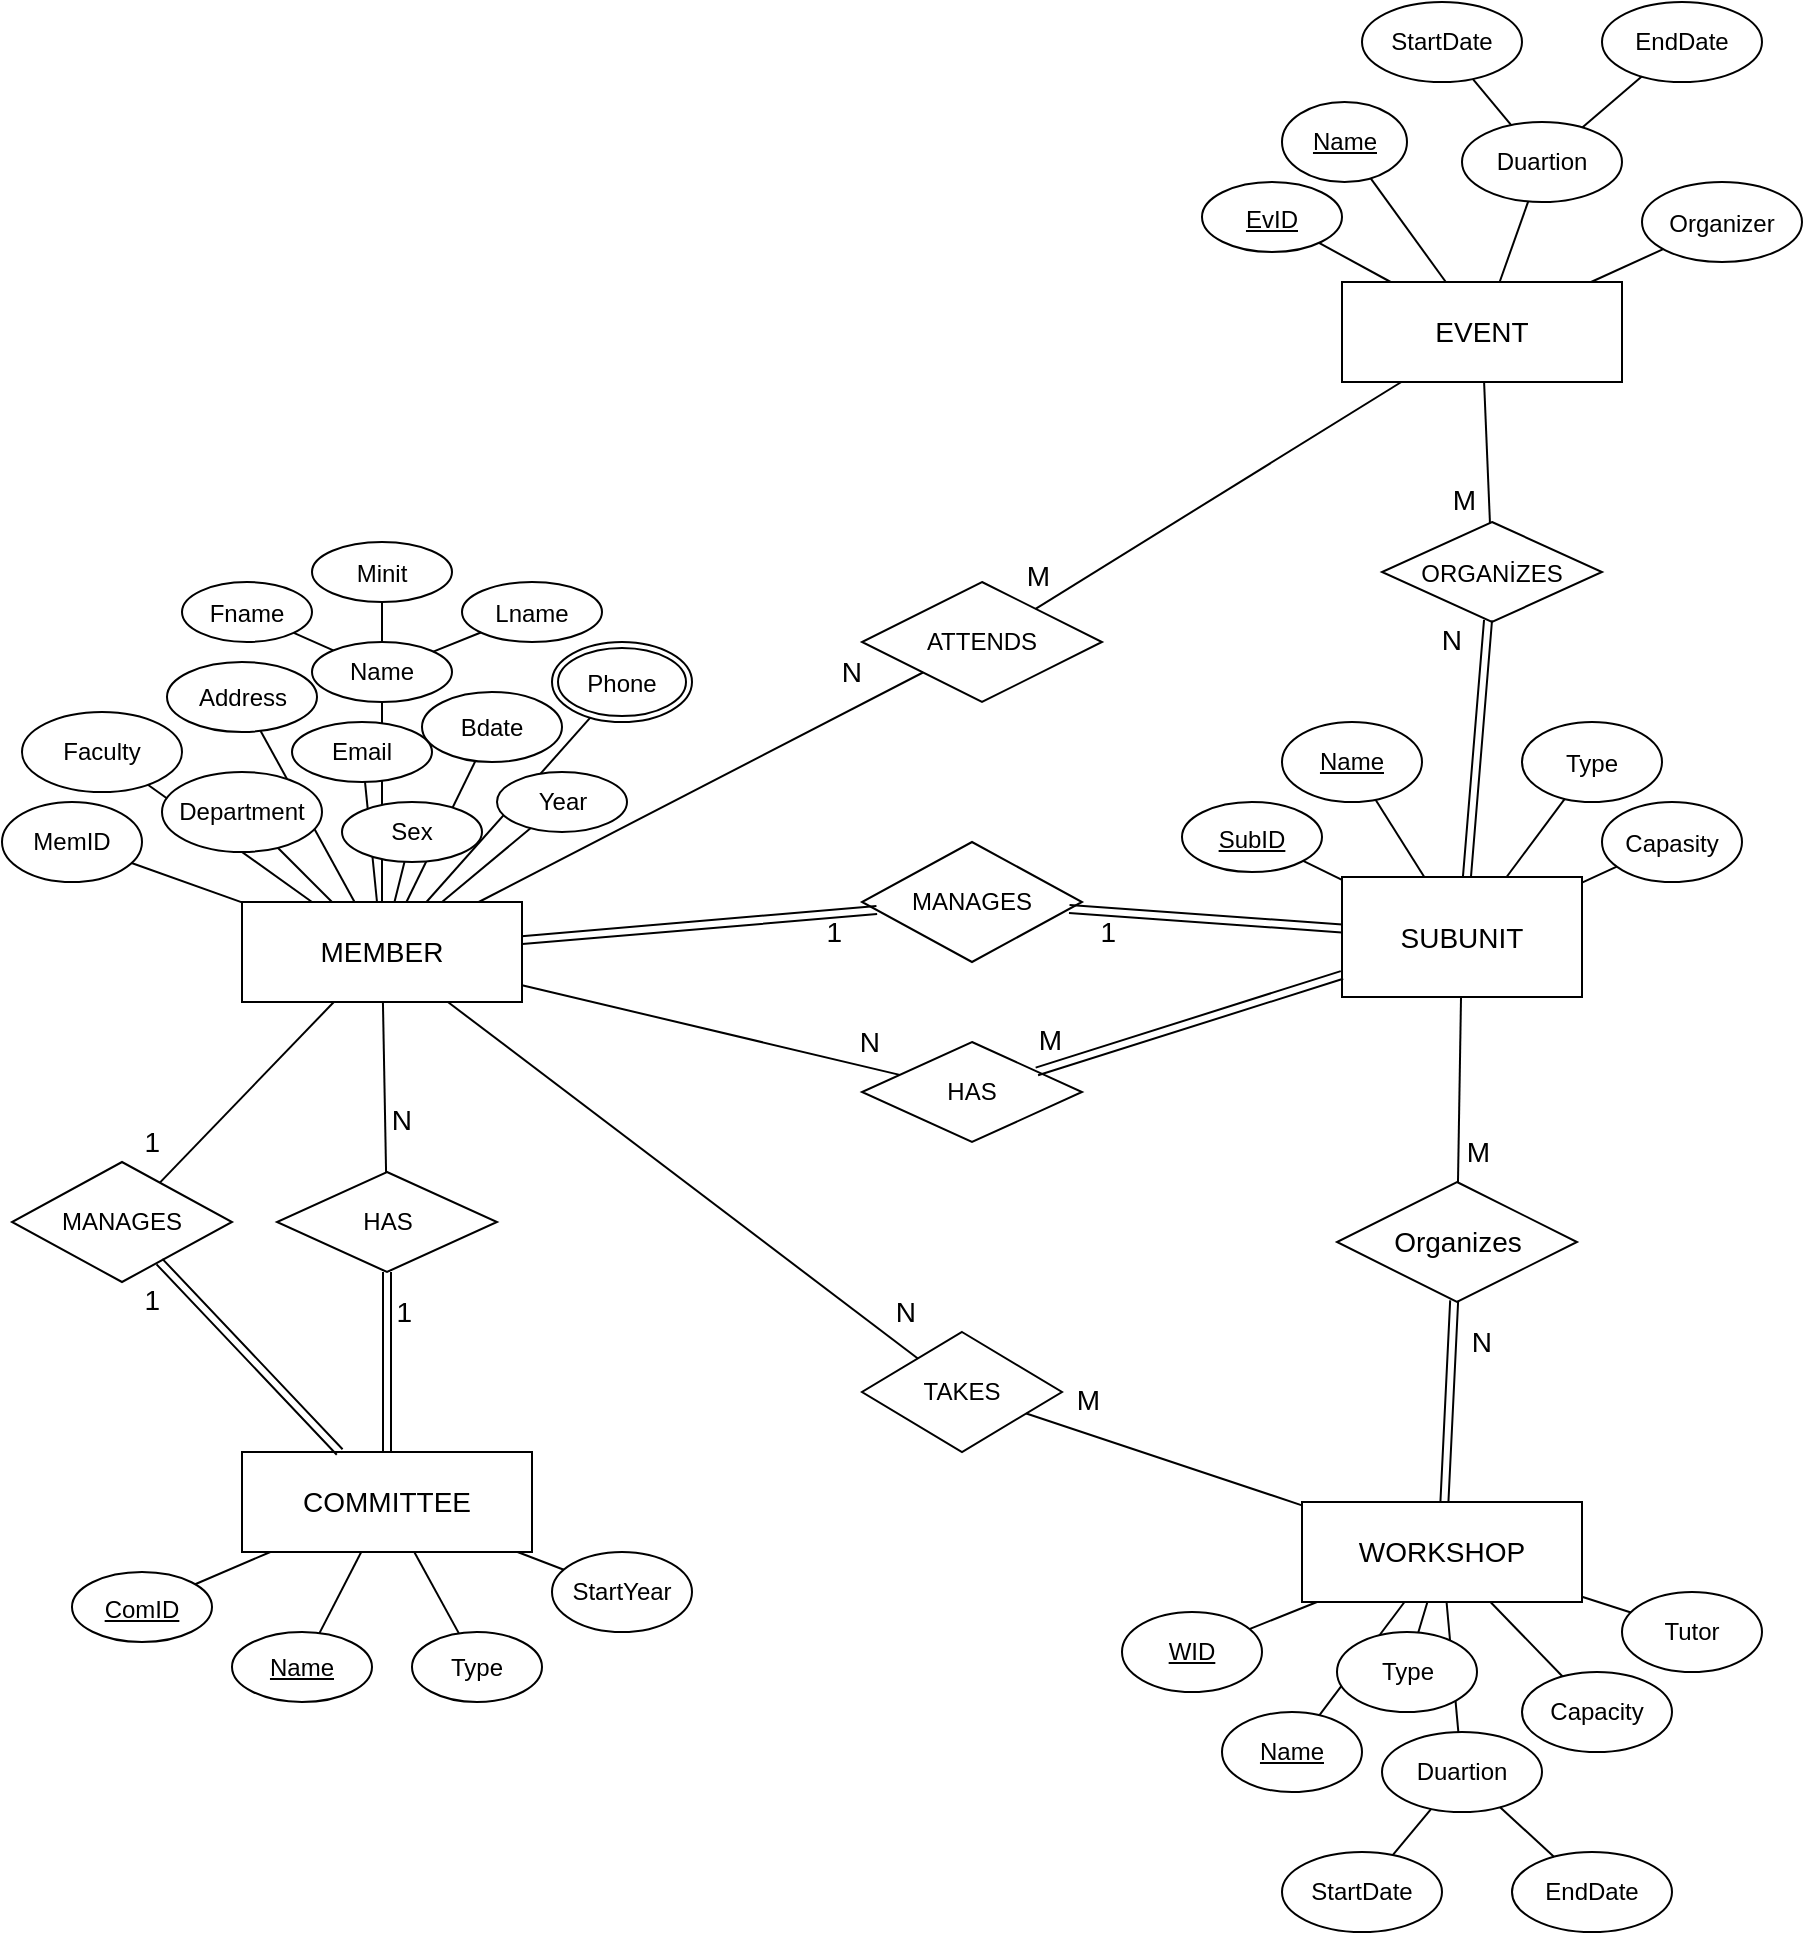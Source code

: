 <mxfile version="17.2.4" type="github">
  <diagram id="kWc_zq4dLTA85kbcVT-v" name="Page-1">
    <mxGraphModel dx="2000" dy="2060" grid="1" gridSize="10" guides="1" tooltips="1" connect="1" arrows="1" fold="1" page="1" pageScale="1" pageWidth="827" pageHeight="1169" math="0" shadow="0">
      <root>
        <mxCell id="0" />
        <mxCell id="1" parent="0" />
        <mxCell id="IZ-xSOK3iDzSilFH6v1d-1" value="&lt;font style=&quot;font-size: 14px&quot;&gt;MEMBER&lt;/font&gt;" style="rounded=0;whiteSpace=wrap;html=1;" parent="1" vertex="1">
          <mxGeometry x="140" y="260" width="140" height="50" as="geometry" />
        </mxCell>
        <mxCell id="IZ-xSOK3iDzSilFH6v1d-2" value="" style="endArrow=none;html=1;rounded=0;" parent="1" source="IZ-xSOK3iDzSilFH6v1d-1" target="oKFqAY_ekMmdnwvd7Q_i-12" edge="1">
          <mxGeometry width="50" height="50" relative="1" as="geometry">
            <mxPoint x="390" y="240" as="sourcePoint" />
            <mxPoint x="410" y="140" as="targetPoint" />
          </mxGeometry>
        </mxCell>
        <mxCell id="IZ-xSOK3iDzSilFH6v1d-3" value="&lt;font style=&quot;font-size: 14px&quot;&gt;SUBUNIT&lt;/font&gt;" style="rounded=0;whiteSpace=wrap;html=1;" parent="1" vertex="1">
          <mxGeometry x="690" y="247.5" width="120" height="60" as="geometry" />
        </mxCell>
        <mxCell id="oKFqAY_ekMmdnwvd7Q_i-1" value="Name" style="ellipse;whiteSpace=wrap;html=1;" parent="1" vertex="1">
          <mxGeometry x="175" y="130" width="70" height="30" as="geometry" />
        </mxCell>
        <mxCell id="oKFqAY_ekMmdnwvd7Q_i-2" value="MemID" style="ellipse;whiteSpace=wrap;html=1;" parent="1" vertex="1">
          <mxGeometry x="20" y="210" width="70" height="40" as="geometry" />
        </mxCell>
        <mxCell id="oKFqAY_ekMmdnwvd7Q_i-3" value="&lt;u&gt;Name&lt;/u&gt;" style="ellipse;whiteSpace=wrap;html=1;" parent="1" vertex="1">
          <mxGeometry x="660" y="-140" width="62.5" height="40" as="geometry" />
        </mxCell>
        <mxCell id="oKFqAY_ekMmdnwvd7Q_i-4" value="&lt;u&gt;Name&lt;/u&gt;" style="ellipse;whiteSpace=wrap;html=1;" parent="1" vertex="1">
          <mxGeometry x="135" y="625" width="70" height="35" as="geometry" />
        </mxCell>
        <mxCell id="oKFqAY_ekMmdnwvd7Q_i-5" value="&lt;u&gt;Name&lt;/u&gt;" style="ellipse;whiteSpace=wrap;html=1;" parent="1" vertex="1">
          <mxGeometry x="660" y="170" width="70" height="40" as="geometry" />
        </mxCell>
        <mxCell id="oKFqAY_ekMmdnwvd7Q_i-6" value="&lt;u&gt;Name&lt;/u&gt;" style="ellipse;whiteSpace=wrap;html=1;" parent="1" vertex="1">
          <mxGeometry x="630" y="665" width="70" height="40" as="geometry" />
        </mxCell>
        <mxCell id="oKFqAY_ekMmdnwvd7Q_i-12" value="Address" style="ellipse;whiteSpace=wrap;html=1;" parent="1" vertex="1">
          <mxGeometry x="102.5" y="140" width="75" height="35" as="geometry" />
        </mxCell>
        <mxCell id="oKFqAY_ekMmdnwvd7Q_i-17" value="" style="endArrow=none;html=1;rounded=0;" parent="1" source="IZ-xSOK3iDzSilFH6v1d-1" target="oKFqAY_ekMmdnwvd7Q_i-10" edge="1">
          <mxGeometry width="50" height="50" relative="1" as="geometry">
            <mxPoint x="290" y="310" as="sourcePoint" />
            <mxPoint x="340" y="260" as="targetPoint" />
          </mxGeometry>
        </mxCell>
        <mxCell id="oKFqAY_ekMmdnwvd7Q_i-18" value="" style="endArrow=none;html=1;rounded=0;" parent="1" source="IZ-xSOK3iDzSilFH6v1d-1" target="oKFqAY_ekMmdnwvd7Q_i-11" edge="1">
          <mxGeometry width="50" height="50" relative="1" as="geometry">
            <mxPoint x="290" y="310" as="sourcePoint" />
            <mxPoint x="340" y="260" as="targetPoint" />
          </mxGeometry>
        </mxCell>
        <mxCell id="oKFqAY_ekMmdnwvd7Q_i-19" value="" style="endArrow=none;html=1;rounded=0;" parent="1" source="IZ-xSOK3iDzSilFH6v1d-1" target="oKFqAY_ekMmdnwvd7Q_i-133" edge="1">
          <mxGeometry width="50" height="50" relative="1" as="geometry">
            <mxPoint x="290" y="310" as="sourcePoint" />
            <mxPoint x="348.564" y="173.243" as="targetPoint" />
          </mxGeometry>
        </mxCell>
        <mxCell id="oKFqAY_ekMmdnwvd7Q_i-20" value="" style="endArrow=none;html=1;rounded=0;" parent="1" source="IZ-xSOK3iDzSilFH6v1d-1" target="oKFqAY_ekMmdnwvd7Q_i-1" edge="1">
          <mxGeometry width="50" height="50" relative="1" as="geometry">
            <mxPoint x="170" y="290" as="sourcePoint" />
            <mxPoint x="220" y="240" as="targetPoint" />
          </mxGeometry>
        </mxCell>
        <mxCell id="oKFqAY_ekMmdnwvd7Q_i-21" value="" style="endArrow=none;html=1;rounded=0;" parent="1" source="IZ-xSOK3iDzSilFH6v1d-1" target="oKFqAY_ekMmdnwvd7Q_i-15" edge="1">
          <mxGeometry width="50" height="50" relative="1" as="geometry">
            <mxPoint x="290" y="310" as="sourcePoint" />
            <mxPoint x="340" y="260" as="targetPoint" />
          </mxGeometry>
        </mxCell>
        <mxCell id="oKFqAY_ekMmdnwvd7Q_i-22" value="" style="endArrow=none;html=1;rounded=0;" parent="1" source="oKFqAY_ekMmdnwvd7Q_i-2" target="IZ-xSOK3iDzSilFH6v1d-1" edge="1">
          <mxGeometry width="50" height="50" relative="1" as="geometry">
            <mxPoint x="200" y="320" as="sourcePoint" />
            <mxPoint x="340" y="260" as="targetPoint" />
          </mxGeometry>
        </mxCell>
        <mxCell id="oKFqAY_ekMmdnwvd7Q_i-23" value="" style="endArrow=none;html=1;rounded=0;" parent="1" source="IZ-xSOK3iDzSilFH6v1d-1" target="oKFqAY_ekMmdnwvd7Q_i-8" edge="1">
          <mxGeometry width="50" height="50" relative="1" as="geometry">
            <mxPoint x="255" y="300" as="sourcePoint" />
            <mxPoint x="305" y="250" as="targetPoint" />
          </mxGeometry>
        </mxCell>
        <mxCell id="oKFqAY_ekMmdnwvd7Q_i-24" value="" style="endArrow=none;html=1;rounded=0;" parent="1" source="IZ-xSOK3iDzSilFH6v1d-1" target="oKFqAY_ekMmdnwvd7Q_i-9" edge="1">
          <mxGeometry width="50" height="50" relative="1" as="geometry">
            <mxPoint x="280" y="320" as="sourcePoint" />
            <mxPoint x="330" y="270" as="targetPoint" />
          </mxGeometry>
        </mxCell>
        <mxCell id="oKFqAY_ekMmdnwvd7Q_i-25" value="" style="endArrow=none;html=1;rounded=0;" parent="1" source="IZ-xSOK3iDzSilFH6v1d-1" target="oKFqAY_ekMmdnwvd7Q_i-13" edge="1">
          <mxGeometry width="50" height="50" relative="1" as="geometry">
            <mxPoint x="290" y="310" as="sourcePoint" />
            <mxPoint x="340" y="260" as="targetPoint" />
          </mxGeometry>
        </mxCell>
        <mxCell id="oKFqAY_ekMmdnwvd7Q_i-15" value="Bdate" style="ellipse;whiteSpace=wrap;html=1;" parent="1" vertex="1">
          <mxGeometry x="230" y="155" width="70" height="35" as="geometry" />
        </mxCell>
        <mxCell id="oKFqAY_ekMmdnwvd7Q_i-10" value="Faculty" style="ellipse;whiteSpace=wrap;html=1;" parent="1" vertex="1">
          <mxGeometry x="30" y="165" width="80" height="40" as="geometry" />
        </mxCell>
        <mxCell id="oKFqAY_ekMmdnwvd7Q_i-9" value="Department" style="ellipse;whiteSpace=wrap;html=1;" parent="1" vertex="1">
          <mxGeometry x="100" y="195" width="80" height="40" as="geometry" />
        </mxCell>
        <mxCell id="oKFqAY_ekMmdnwvd7Q_i-11" value="Sex" style="ellipse;whiteSpace=wrap;html=1;" parent="1" vertex="1">
          <mxGeometry x="190" y="210" width="70" height="30" as="geometry" />
        </mxCell>
        <mxCell id="oKFqAY_ekMmdnwvd7Q_i-27" value="&lt;font style=&quot;font-size: 12px&quot;&gt;Lname&lt;/font&gt;" style="ellipse;whiteSpace=wrap;html=1;fontSize=14;" parent="1" vertex="1">
          <mxGeometry x="250" y="100" width="70" height="30" as="geometry" />
        </mxCell>
        <mxCell id="oKFqAY_ekMmdnwvd7Q_i-28" value="&lt;font style=&quot;font-size: 12px&quot;&gt;Minit&lt;/font&gt;" style="ellipse;whiteSpace=wrap;html=1;fontSize=14;" parent="1" vertex="1">
          <mxGeometry x="175" y="80" width="70" height="30" as="geometry" />
        </mxCell>
        <mxCell id="oKFqAY_ekMmdnwvd7Q_i-29" value="&lt;font style=&quot;font-size: 12px&quot;&gt;Fname&lt;/font&gt;" style="ellipse;whiteSpace=wrap;html=1;fontSize=14;" parent="1" vertex="1">
          <mxGeometry x="110" y="100" width="65" height="30" as="geometry" />
        </mxCell>
        <mxCell id="oKFqAY_ekMmdnwvd7Q_i-30" value="" style="endArrow=none;html=1;rounded=0;fontSize=12;" parent="1" source="oKFqAY_ekMmdnwvd7Q_i-1" target="oKFqAY_ekMmdnwvd7Q_i-27" edge="1">
          <mxGeometry width="50" height="50" relative="1" as="geometry">
            <mxPoint x="290" y="290" as="sourcePoint" />
            <mxPoint x="340" y="240" as="targetPoint" />
          </mxGeometry>
        </mxCell>
        <mxCell id="oKFqAY_ekMmdnwvd7Q_i-31" value="" style="endArrow=none;html=1;rounded=0;fontSize=12;" parent="1" source="oKFqAY_ekMmdnwvd7Q_i-1" target="oKFqAY_ekMmdnwvd7Q_i-28" edge="1">
          <mxGeometry width="50" height="50" relative="1" as="geometry">
            <mxPoint x="290" y="290" as="sourcePoint" />
            <mxPoint x="340" y="240" as="targetPoint" />
          </mxGeometry>
        </mxCell>
        <mxCell id="oKFqAY_ekMmdnwvd7Q_i-32" value="" style="endArrow=none;html=1;rounded=0;fontSize=12;" parent="1" source="oKFqAY_ekMmdnwvd7Q_i-1" target="oKFqAY_ekMmdnwvd7Q_i-29" edge="1">
          <mxGeometry width="50" height="50" relative="1" as="geometry">
            <mxPoint x="310" y="340" as="sourcePoint" />
            <mxPoint x="360" y="290" as="targetPoint" />
          </mxGeometry>
        </mxCell>
        <mxCell id="oKFqAY_ekMmdnwvd7Q_i-37" value="&lt;font style=&quot;font-size: 12px&quot;&gt;Capasity&lt;/font&gt;" style="ellipse;whiteSpace=wrap;html=1;align=center;fontSize=14;" parent="1" vertex="1">
          <mxGeometry x="820" y="210" width="70" height="40" as="geometry" />
        </mxCell>
        <mxCell id="oKFqAY_ekMmdnwvd7Q_i-38" value="&lt;font style=&quot;font-size: 12px&quot;&gt;Type&lt;/font&gt;" style="ellipse;whiteSpace=wrap;html=1;align=center;fontSize=14;" parent="1" vertex="1">
          <mxGeometry x="780" y="170" width="70" height="40" as="geometry" />
        </mxCell>
        <mxCell id="oKFqAY_ekMmdnwvd7Q_i-39" value="&lt;font style=&quot;font-size: 12px&quot;&gt;&lt;u&gt;SubID&lt;/u&gt;&lt;/font&gt;" style="ellipse;whiteSpace=wrap;html=1;align=center;fontSize=14;" parent="1" vertex="1">
          <mxGeometry x="610" y="210" width="70" height="35" as="geometry" />
        </mxCell>
        <mxCell id="oKFqAY_ekMmdnwvd7Q_i-40" value="WID" style="ellipse;whiteSpace=wrap;html=1;align=center;fontStyle=4;fontSize=12;" parent="1" vertex="1">
          <mxGeometry x="580" y="615" width="70" height="40" as="geometry" />
        </mxCell>
        <mxCell id="oKFqAY_ekMmdnwvd7Q_i-41" value="" style="endArrow=none;html=1;rounded=0;fontSize=12;" parent="1" source="oKFqAY_ekMmdnwvd7Q_i-38" target="IZ-xSOK3iDzSilFH6v1d-3" edge="1">
          <mxGeometry relative="1" as="geometry">
            <mxPoint x="590" y="320" as="sourcePoint" />
            <mxPoint x="750" y="320" as="targetPoint" />
          </mxGeometry>
        </mxCell>
        <mxCell id="oKFqAY_ekMmdnwvd7Q_i-42" value="" style="endArrow=none;html=1;rounded=0;fontSize=12;" parent="1" source="oKFqAY_ekMmdnwvd7Q_i-5" target="IZ-xSOK3iDzSilFH6v1d-3" edge="1">
          <mxGeometry relative="1" as="geometry">
            <mxPoint x="625" y="320" as="sourcePoint" />
            <mxPoint x="785" y="320" as="targetPoint" />
          </mxGeometry>
        </mxCell>
        <mxCell id="oKFqAY_ekMmdnwvd7Q_i-43" value="" style="endArrow=none;html=1;rounded=0;fontSize=12;" parent="1" source="oKFqAY_ekMmdnwvd7Q_i-39" target="IZ-xSOK3iDzSilFH6v1d-3" edge="1">
          <mxGeometry relative="1" as="geometry">
            <mxPoint x="590" y="320" as="sourcePoint" />
            <mxPoint x="750" y="320" as="targetPoint" />
          </mxGeometry>
        </mxCell>
        <mxCell id="oKFqAY_ekMmdnwvd7Q_i-45" value="" style="endArrow=none;html=1;rounded=0;fontSize=12;" parent="1" source="oKFqAY_ekMmdnwvd7Q_i-37" target="IZ-xSOK3iDzSilFH6v1d-3" edge="1">
          <mxGeometry relative="1" as="geometry">
            <mxPoint x="590" y="320" as="sourcePoint" />
            <mxPoint x="750" y="320" as="targetPoint" />
          </mxGeometry>
        </mxCell>
        <mxCell id="oKFqAY_ekMmdnwvd7Q_i-46" value="&lt;font style=&quot;font-size: 14px&quot;&gt;COMMITTEE&lt;/font&gt;" style="whiteSpace=wrap;html=1;align=center;fontSize=12;" parent="1" vertex="1">
          <mxGeometry x="140" y="535" width="145" height="50" as="geometry" />
        </mxCell>
        <mxCell id="oKFqAY_ekMmdnwvd7Q_i-47" value="&lt;font style=&quot;font-size: 12px&quot;&gt;&lt;u&gt;ComID&lt;/u&gt;&lt;/font&gt;" style="ellipse;whiteSpace=wrap;html=1;align=center;fontSize=14;" parent="1" vertex="1">
          <mxGeometry x="55" y="595" width="70" height="35" as="geometry" />
        </mxCell>
        <mxCell id="oKFqAY_ekMmdnwvd7Q_i-48" value="StartYear" style="ellipse;whiteSpace=wrap;html=1;align=center;fontSize=12;" parent="1" vertex="1">
          <mxGeometry x="295" y="585" width="70" height="40" as="geometry" />
        </mxCell>
        <mxCell id="oKFqAY_ekMmdnwvd7Q_i-49" value="Type" style="ellipse;whiteSpace=wrap;html=1;align=center;fontSize=12;" parent="1" vertex="1">
          <mxGeometry x="225" y="625" width="65" height="35" as="geometry" />
        </mxCell>
        <mxCell id="oKFqAY_ekMmdnwvd7Q_i-51" value="" style="endArrow=none;html=1;rounded=0;fontSize=12;" parent="1" source="oKFqAY_ekMmdnwvd7Q_i-49" target="oKFqAY_ekMmdnwvd7Q_i-46" edge="1">
          <mxGeometry relative="1" as="geometry">
            <mxPoint x="395" y="465" as="sourcePoint" />
            <mxPoint x="255" y="645" as="targetPoint" />
          </mxGeometry>
        </mxCell>
        <mxCell id="oKFqAY_ekMmdnwvd7Q_i-52" value="" style="endArrow=none;html=1;rounded=0;fontSize=12;" parent="1" source="oKFqAY_ekMmdnwvd7Q_i-46" target="oKFqAY_ekMmdnwvd7Q_i-47" edge="1">
          <mxGeometry relative="1" as="geometry">
            <mxPoint x="295" y="415" as="sourcePoint" />
            <mxPoint x="455" y="415" as="targetPoint" />
          </mxGeometry>
        </mxCell>
        <mxCell id="oKFqAY_ekMmdnwvd7Q_i-53" value="" style="endArrow=none;html=1;rounded=0;fontSize=12;" parent="1" source="oKFqAY_ekMmdnwvd7Q_i-46" target="oKFqAY_ekMmdnwvd7Q_i-48" edge="1">
          <mxGeometry relative="1" as="geometry">
            <mxPoint x="295" y="415" as="sourcePoint" />
            <mxPoint x="455" y="415" as="targetPoint" />
          </mxGeometry>
        </mxCell>
        <mxCell id="oKFqAY_ekMmdnwvd7Q_i-54" value="" style="endArrow=none;html=1;rounded=0;fontSize=12;" parent="1" source="oKFqAY_ekMmdnwvd7Q_i-46" target="oKFqAY_ekMmdnwvd7Q_i-4" edge="1">
          <mxGeometry relative="1" as="geometry">
            <mxPoint x="295" y="415" as="sourcePoint" />
            <mxPoint x="455" y="415" as="targetPoint" />
          </mxGeometry>
        </mxCell>
        <mxCell id="oKFqAY_ekMmdnwvd7Q_i-55" value="&lt;font style=&quot;font-size: 14px&quot;&gt;WORKSHOP&lt;/font&gt;" style="whiteSpace=wrap;html=1;align=center;fontSize=12;" parent="1" vertex="1">
          <mxGeometry x="670" y="560" width="140" height="50" as="geometry" />
        </mxCell>
        <mxCell id="oKFqAY_ekMmdnwvd7Q_i-56" value="&lt;font style=&quot;font-size: 14px&quot;&gt;EVENT&lt;/font&gt;" style="whiteSpace=wrap;html=1;align=center;fontSize=12;" parent="1" vertex="1">
          <mxGeometry x="690" y="-50" width="140" height="50" as="geometry" />
        </mxCell>
        <mxCell id="oKFqAY_ekMmdnwvd7Q_i-57" value="&lt;font style=&quot;font-size: 12px&quot;&gt;Organizer&lt;/font&gt;" style="ellipse;whiteSpace=wrap;html=1;align=center;fontSize=14;" parent="1" vertex="1">
          <mxGeometry x="840" y="-100" width="80" height="40" as="geometry" />
        </mxCell>
        <mxCell id="oKFqAY_ekMmdnwvd7Q_i-60" value="&lt;font style=&quot;font-size: 12px&quot;&gt;&lt;u&gt;EvID&lt;/u&gt;&lt;/font&gt;" style="ellipse;whiteSpace=wrap;html=1;align=center;fontSize=14;" parent="1" vertex="1">
          <mxGeometry x="620" y="-100" width="70" height="35" as="geometry" />
        </mxCell>
        <mxCell id="oKFqAY_ekMmdnwvd7Q_i-63" value="" style="endArrow=none;html=1;rounded=0;fontSize=12;" parent="1" source="oKFqAY_ekMmdnwvd7Q_i-57" target="oKFqAY_ekMmdnwvd7Q_i-56" edge="1">
          <mxGeometry relative="1" as="geometry">
            <mxPoint x="505" y="60" as="sourcePoint" />
            <mxPoint x="800" y="-20" as="targetPoint" />
          </mxGeometry>
        </mxCell>
        <mxCell id="oKFqAY_ekMmdnwvd7Q_i-65" value="" style="endArrow=none;html=1;rounded=0;fontSize=12;" parent="1" source="oKFqAY_ekMmdnwvd7Q_i-85" target="oKFqAY_ekMmdnwvd7Q_i-56" edge="1">
          <mxGeometry relative="1" as="geometry">
            <mxPoint x="760" y="-70" as="sourcePoint" />
            <mxPoint x="650" y="70" as="targetPoint" />
          </mxGeometry>
        </mxCell>
        <mxCell id="oKFqAY_ekMmdnwvd7Q_i-66" value="" style="endArrow=none;html=1;rounded=0;fontSize=12;" parent="1" source="oKFqAY_ekMmdnwvd7Q_i-3" target="oKFqAY_ekMmdnwvd7Q_i-56" edge="1">
          <mxGeometry relative="1" as="geometry">
            <mxPoint x="480" y="70" as="sourcePoint" />
            <mxPoint x="640" y="70" as="targetPoint" />
          </mxGeometry>
        </mxCell>
        <mxCell id="oKFqAY_ekMmdnwvd7Q_i-67" value="" style="endArrow=none;html=1;rounded=0;fontSize=12;" parent="1" source="oKFqAY_ekMmdnwvd7Q_i-60" target="oKFqAY_ekMmdnwvd7Q_i-56" edge="1">
          <mxGeometry relative="1" as="geometry">
            <mxPoint x="490" y="70" as="sourcePoint" />
            <mxPoint x="650" y="70" as="targetPoint" />
          </mxGeometry>
        </mxCell>
        <mxCell id="oKFqAY_ekMmdnwvd7Q_i-68" value="Duartion" style="ellipse;whiteSpace=wrap;html=1;align=center;fontSize=12;" parent="1" vertex="1">
          <mxGeometry x="710" y="675" width="80" height="40" as="geometry" />
        </mxCell>
        <mxCell id="oKFqAY_ekMmdnwvd7Q_i-69" value="EndDate" style="ellipse;whiteSpace=wrap;html=1;align=center;fontSize=12;" parent="1" vertex="1">
          <mxGeometry x="775" y="735" width="80" height="40" as="geometry" />
        </mxCell>
        <mxCell id="oKFqAY_ekMmdnwvd7Q_i-70" value="StartDate" style="ellipse;whiteSpace=wrap;html=1;align=center;fontSize=12;" parent="1" vertex="1">
          <mxGeometry x="660" y="735" width="80" height="40" as="geometry" />
        </mxCell>
        <mxCell id="oKFqAY_ekMmdnwvd7Q_i-71" value="Capacity" style="ellipse;whiteSpace=wrap;html=1;align=center;fontSize=12;" parent="1" vertex="1">
          <mxGeometry x="780" y="645" width="75" height="40" as="geometry" />
        </mxCell>
        <mxCell id="oKFqAY_ekMmdnwvd7Q_i-72" value="Tutor" style="ellipse;whiteSpace=wrap;html=1;align=center;fontSize=12;" parent="1" vertex="1">
          <mxGeometry x="830" y="605" width="70" height="40" as="geometry" />
        </mxCell>
        <mxCell id="oKFqAY_ekMmdnwvd7Q_i-75" value="" style="endArrow=none;html=1;rounded=0;fontSize=12;" parent="1" source="oKFqAY_ekMmdnwvd7Q_i-69" target="oKFqAY_ekMmdnwvd7Q_i-68" edge="1">
          <mxGeometry relative="1" as="geometry">
            <mxPoint x="610" y="675" as="sourcePoint" />
            <mxPoint x="770" y="675" as="targetPoint" />
          </mxGeometry>
        </mxCell>
        <mxCell id="oKFqAY_ekMmdnwvd7Q_i-76" value="" style="endArrow=none;html=1;rounded=0;fontSize=12;" parent="1" source="oKFqAY_ekMmdnwvd7Q_i-70" target="oKFqAY_ekMmdnwvd7Q_i-68" edge="1">
          <mxGeometry relative="1" as="geometry">
            <mxPoint x="610" y="675" as="sourcePoint" />
            <mxPoint x="760" y="695" as="targetPoint" />
          </mxGeometry>
        </mxCell>
        <mxCell id="oKFqAY_ekMmdnwvd7Q_i-78" value="" style="endArrow=none;html=1;rounded=0;fontSize=12;" parent="1" source="oKFqAY_ekMmdnwvd7Q_i-55" target="oKFqAY_ekMmdnwvd7Q_i-68" edge="1">
          <mxGeometry relative="1" as="geometry">
            <mxPoint x="610" y="675" as="sourcePoint" />
            <mxPoint x="770" y="675" as="targetPoint" />
          </mxGeometry>
        </mxCell>
        <mxCell id="oKFqAY_ekMmdnwvd7Q_i-79" value="" style="endArrow=none;html=1;rounded=0;fontSize=12;" parent="1" source="oKFqAY_ekMmdnwvd7Q_i-55" target="oKFqAY_ekMmdnwvd7Q_i-71" edge="1">
          <mxGeometry relative="1" as="geometry">
            <mxPoint x="610" y="675" as="sourcePoint" />
            <mxPoint x="770" y="675" as="targetPoint" />
          </mxGeometry>
        </mxCell>
        <mxCell id="oKFqAY_ekMmdnwvd7Q_i-80" value="" style="endArrow=none;html=1;rounded=0;fontSize=12;" parent="1" source="oKFqAY_ekMmdnwvd7Q_i-55" target="oKFqAY_ekMmdnwvd7Q_i-72" edge="1">
          <mxGeometry relative="1" as="geometry">
            <mxPoint x="610" y="675" as="sourcePoint" />
            <mxPoint x="670" y="685" as="targetPoint" />
          </mxGeometry>
        </mxCell>
        <mxCell id="oKFqAY_ekMmdnwvd7Q_i-81" value="" style="endArrow=none;html=1;rounded=0;fontSize=12;" parent="1" source="oKFqAY_ekMmdnwvd7Q_i-73" target="oKFqAY_ekMmdnwvd7Q_i-55" edge="1">
          <mxGeometry relative="1" as="geometry">
            <mxPoint x="597.5" y="675" as="sourcePoint" />
            <mxPoint x="757.5" y="675" as="targetPoint" />
          </mxGeometry>
        </mxCell>
        <mxCell id="oKFqAY_ekMmdnwvd7Q_i-82" value="" style="endArrow=none;html=1;rounded=0;fontSize=12;" parent="1" source="oKFqAY_ekMmdnwvd7Q_i-40" target="oKFqAY_ekMmdnwvd7Q_i-55" edge="1">
          <mxGeometry relative="1" as="geometry">
            <mxPoint x="610" y="675" as="sourcePoint" />
            <mxPoint x="770" y="675" as="targetPoint" />
          </mxGeometry>
        </mxCell>
        <mxCell id="oKFqAY_ekMmdnwvd7Q_i-84" value="" style="endArrow=none;html=1;rounded=0;fontSize=12;" parent="1" source="oKFqAY_ekMmdnwvd7Q_i-6" target="oKFqAY_ekMmdnwvd7Q_i-55" edge="1">
          <mxGeometry relative="1" as="geometry">
            <mxPoint x="610" y="675" as="sourcePoint" />
            <mxPoint x="770" y="675" as="targetPoint" />
          </mxGeometry>
        </mxCell>
        <mxCell id="oKFqAY_ekMmdnwvd7Q_i-73" value="Type" style="ellipse;whiteSpace=wrap;html=1;align=center;fontSize=12;" parent="1" vertex="1">
          <mxGeometry x="687.5" y="625" width="70" height="40" as="geometry" />
        </mxCell>
        <mxCell id="oKFqAY_ekMmdnwvd7Q_i-85" value="Duartion" style="ellipse;whiteSpace=wrap;html=1;align=center;fontSize=12;" parent="1" vertex="1">
          <mxGeometry x="750" y="-130" width="80" height="40" as="geometry" />
        </mxCell>
        <mxCell id="oKFqAY_ekMmdnwvd7Q_i-86" value="StartDate" style="ellipse;whiteSpace=wrap;html=1;align=center;fontSize=12;" parent="1" vertex="1">
          <mxGeometry x="700" y="-190" width="80" height="40" as="geometry" />
        </mxCell>
        <mxCell id="oKFqAY_ekMmdnwvd7Q_i-87" value="EndDate" style="ellipse;whiteSpace=wrap;html=1;align=center;fontSize=12;" parent="1" vertex="1">
          <mxGeometry x="820" y="-190" width="80" height="40" as="geometry" />
        </mxCell>
        <mxCell id="oKFqAY_ekMmdnwvd7Q_i-89" value="" style="endArrow=none;html=1;rounded=0;fontSize=12;" parent="1" source="oKFqAY_ekMmdnwvd7Q_i-87" target="oKFqAY_ekMmdnwvd7Q_i-85" edge="1">
          <mxGeometry relative="1" as="geometry">
            <mxPoint x="550" y="-90" as="sourcePoint" />
            <mxPoint x="710" y="-90" as="targetPoint" />
          </mxGeometry>
        </mxCell>
        <mxCell id="oKFqAY_ekMmdnwvd7Q_i-90" value="" style="endArrow=none;html=1;rounded=0;fontSize=12;" parent="1" source="oKFqAY_ekMmdnwvd7Q_i-86" target="oKFqAY_ekMmdnwvd7Q_i-85" edge="1">
          <mxGeometry relative="1" as="geometry">
            <mxPoint x="550" y="-90" as="sourcePoint" />
            <mxPoint x="710" y="-90" as="targetPoint" />
          </mxGeometry>
        </mxCell>
        <mxCell id="oKFqAY_ekMmdnwvd7Q_i-13" value="Email" style="ellipse;whiteSpace=wrap;html=1;" parent="1" vertex="1">
          <mxGeometry x="165" y="170" width="70" height="30" as="geometry" />
        </mxCell>
        <mxCell id="oKFqAY_ekMmdnwvd7Q_i-99" value="MANAGES" style="shape=rhombus;perimeter=rhombusPerimeter;whiteSpace=wrap;html=1;align=center;fontSize=12;" parent="1" vertex="1">
          <mxGeometry x="25" y="390" width="110" height="60" as="geometry" />
        </mxCell>
        <mxCell id="oKFqAY_ekMmdnwvd7Q_i-101" value="" style="endArrow=none;html=1;rounded=0;fontSize=12;" parent="1" source="IZ-xSOK3iDzSilFH6v1d-1" target="oKFqAY_ekMmdnwvd7Q_i-99" edge="1">
          <mxGeometry relative="1" as="geometry">
            <mxPoint x="380" y="360" as="sourcePoint" />
            <mxPoint x="540" y="360" as="targetPoint" />
          </mxGeometry>
        </mxCell>
        <mxCell id="oKFqAY_ekMmdnwvd7Q_i-102" value="&lt;font style=&quot;font-size: 14px&quot;&gt;1&lt;/font&gt;" style="resizable=0;html=1;align=right;verticalAlign=bottom;fontSize=12;" parent="oKFqAY_ekMmdnwvd7Q_i-101" connectable="0" vertex="1">
          <mxGeometry x="1" relative="1" as="geometry">
            <mxPoint x="1" y="-10" as="offset" />
          </mxGeometry>
        </mxCell>
        <mxCell id="oKFqAY_ekMmdnwvd7Q_i-105" value="" style="shape=link;html=1;rounded=0;fontSize=12;" parent="1" source="oKFqAY_ekMmdnwvd7Q_i-46" target="oKFqAY_ekMmdnwvd7Q_i-99" edge="1">
          <mxGeometry relative="1" as="geometry">
            <mxPoint x="380" y="440" as="sourcePoint" />
            <mxPoint x="540" y="440" as="targetPoint" />
          </mxGeometry>
        </mxCell>
        <mxCell id="oKFqAY_ekMmdnwvd7Q_i-106" value="&lt;font style=&quot;font-size: 14px&quot;&gt;1&lt;/font&gt;" style="resizable=0;html=1;align=right;verticalAlign=bottom;fontSize=12;" parent="oKFqAY_ekMmdnwvd7Q_i-105" connectable="0" vertex="1">
          <mxGeometry x="1" relative="1" as="geometry">
            <mxPoint x="1" y="30" as="offset" />
          </mxGeometry>
        </mxCell>
        <mxCell id="oKFqAY_ekMmdnwvd7Q_i-107" value="HAS" style="shape=rhombus;perimeter=rhombusPerimeter;whiteSpace=wrap;html=1;align=center;fontSize=12;" parent="1" vertex="1">
          <mxGeometry x="157.5" y="395" width="110" height="50" as="geometry" />
        </mxCell>
        <mxCell id="oKFqAY_ekMmdnwvd7Q_i-108" value="" style="shape=link;html=1;rounded=0;fontSize=12;" parent="1" source="oKFqAY_ekMmdnwvd7Q_i-46" target="oKFqAY_ekMmdnwvd7Q_i-107" edge="1">
          <mxGeometry relative="1" as="geometry">
            <mxPoint x="380" y="440" as="sourcePoint" />
            <mxPoint x="540" y="440" as="targetPoint" />
          </mxGeometry>
        </mxCell>
        <mxCell id="oKFqAY_ekMmdnwvd7Q_i-109" value="&lt;font style=&quot;font-size: 14px&quot;&gt;1&lt;/font&gt;" style="resizable=0;html=1;align=right;verticalAlign=bottom;fontSize=12;" parent="oKFqAY_ekMmdnwvd7Q_i-108" connectable="0" vertex="1">
          <mxGeometry x="1" relative="1" as="geometry">
            <mxPoint x="13" y="30" as="offset" />
          </mxGeometry>
        </mxCell>
        <mxCell id="oKFqAY_ekMmdnwvd7Q_i-110" value="" style="endArrow=none;html=1;rounded=0;fontSize=12;" parent="1" source="IZ-xSOK3iDzSilFH6v1d-1" target="oKFqAY_ekMmdnwvd7Q_i-107" edge="1">
          <mxGeometry relative="1" as="geometry">
            <mxPoint x="380" y="440" as="sourcePoint" />
            <mxPoint x="540" y="440" as="targetPoint" />
          </mxGeometry>
        </mxCell>
        <mxCell id="oKFqAY_ekMmdnwvd7Q_i-111" value="&lt;font style=&quot;font-size: 14px&quot;&gt;N&lt;/font&gt;" style="resizable=0;html=1;align=right;verticalAlign=bottom;fontSize=12;" parent="oKFqAY_ekMmdnwvd7Q_i-110" connectable="0" vertex="1">
          <mxGeometry x="1" relative="1" as="geometry">
            <mxPoint x="13" y="-15" as="offset" />
          </mxGeometry>
        </mxCell>
        <mxCell id="oKFqAY_ekMmdnwvd7Q_i-112" value="TAKES" style="shape=rhombus;perimeter=rhombusPerimeter;whiteSpace=wrap;html=1;align=center;fontSize=12;" parent="1" vertex="1">
          <mxGeometry x="450" y="475" width="100" height="60" as="geometry" />
        </mxCell>
        <mxCell id="oKFqAY_ekMmdnwvd7Q_i-116" value="" style="endArrow=none;html=1;rounded=0;fontSize=12;" parent="1" source="IZ-xSOK3iDzSilFH6v1d-1" target="oKFqAY_ekMmdnwvd7Q_i-112" edge="1">
          <mxGeometry relative="1" as="geometry">
            <mxPoint x="380" y="440" as="sourcePoint" />
            <mxPoint x="540" y="440" as="targetPoint" />
          </mxGeometry>
        </mxCell>
        <mxCell id="oKFqAY_ekMmdnwvd7Q_i-117" value="&lt;font style=&quot;font-size: 14px&quot;&gt;N&lt;/font&gt;" style="resizable=0;html=1;align=right;verticalAlign=bottom;fontSize=12;" parent="oKFqAY_ekMmdnwvd7Q_i-116" connectable="0" vertex="1">
          <mxGeometry x="1" relative="1" as="geometry">
            <mxPoint y="-13" as="offset" />
          </mxGeometry>
        </mxCell>
        <mxCell id="oKFqAY_ekMmdnwvd7Q_i-118" value="" style="endArrow=none;html=1;rounded=0;fontSize=12;" parent="1" source="oKFqAY_ekMmdnwvd7Q_i-55" target="oKFqAY_ekMmdnwvd7Q_i-112" edge="1">
          <mxGeometry relative="1" as="geometry">
            <mxPoint x="380" y="440" as="sourcePoint" />
            <mxPoint x="540" y="440" as="targetPoint" />
          </mxGeometry>
        </mxCell>
        <mxCell id="oKFqAY_ekMmdnwvd7Q_i-119" value="&lt;font style=&quot;font-size: 14px&quot;&gt;M&lt;/font&gt;" style="resizable=0;html=1;align=right;verticalAlign=bottom;fontSize=12;" parent="oKFqAY_ekMmdnwvd7Q_i-118" connectable="0" vertex="1">
          <mxGeometry x="1" relative="1" as="geometry">
            <mxPoint x="38" y="4" as="offset" />
          </mxGeometry>
        </mxCell>
        <mxCell id="oKFqAY_ekMmdnwvd7Q_i-120" value="Organizes" style="shape=rhombus;perimeter=rhombusPerimeter;whiteSpace=wrap;html=1;align=center;fontSize=14;" parent="1" vertex="1">
          <mxGeometry x="687.5" y="400" width="120" height="60" as="geometry" />
        </mxCell>
        <mxCell id="oKFqAY_ekMmdnwvd7Q_i-121" value="" style="shape=link;html=1;rounded=0;fontSize=14;" parent="1" source="oKFqAY_ekMmdnwvd7Q_i-120" target="oKFqAY_ekMmdnwvd7Q_i-55" edge="1">
          <mxGeometry relative="1" as="geometry">
            <mxPoint x="610" y="470" as="sourcePoint" />
            <mxPoint x="780" y="500" as="targetPoint" />
          </mxGeometry>
        </mxCell>
        <mxCell id="oKFqAY_ekMmdnwvd7Q_i-122" value="N" style="resizable=0;html=1;align=right;verticalAlign=bottom;fontSize=14;" parent="oKFqAY_ekMmdnwvd7Q_i-121" connectable="0" vertex="1">
          <mxGeometry x="1" relative="1" as="geometry">
            <mxPoint x="24" y="-70" as="offset" />
          </mxGeometry>
        </mxCell>
        <mxCell id="oKFqAY_ekMmdnwvd7Q_i-123" value="" style="endArrow=none;html=1;rounded=0;fontSize=14;" parent="1" source="IZ-xSOK3iDzSilFH6v1d-3" target="oKFqAY_ekMmdnwvd7Q_i-120" edge="1">
          <mxGeometry relative="1" as="geometry">
            <mxPoint x="610" y="470" as="sourcePoint" />
            <mxPoint x="680" y="370" as="targetPoint" />
          </mxGeometry>
        </mxCell>
        <mxCell id="oKFqAY_ekMmdnwvd7Q_i-124" value="M" style="resizable=0;html=1;align=right;verticalAlign=bottom;fontSize=14;" parent="oKFqAY_ekMmdnwvd7Q_i-123" connectable="0" vertex="1">
          <mxGeometry x="1" relative="1" as="geometry">
            <mxPoint x="17" y="-5" as="offset" />
          </mxGeometry>
        </mxCell>
        <mxCell id="oKFqAY_ekMmdnwvd7Q_i-127" value="MANAGES" style="shape=rhombus;perimeter=rhombusPerimeter;whiteSpace=wrap;html=1;align=center;fontSize=12;" parent="1" vertex="1">
          <mxGeometry x="450" y="230" width="110" height="60" as="geometry" />
        </mxCell>
        <mxCell id="oKFqAY_ekMmdnwvd7Q_i-128" value="" style="shape=link;html=1;rounded=0;fontSize=12;" parent="1" source="IZ-xSOK3iDzSilFH6v1d-3" target="oKFqAY_ekMmdnwvd7Q_i-127" edge="1">
          <mxGeometry relative="1" as="geometry">
            <mxPoint x="573.839" y="405" as="sourcePoint" />
            <mxPoint x="925" y="310" as="targetPoint" />
          </mxGeometry>
        </mxCell>
        <mxCell id="oKFqAY_ekMmdnwvd7Q_i-129" value="&lt;font style=&quot;font-size: 14px&quot;&gt;1&lt;/font&gt;" style="resizable=0;html=1;align=right;verticalAlign=bottom;fontSize=12;" parent="oKFqAY_ekMmdnwvd7Q_i-128" connectable="0" vertex="1">
          <mxGeometry x="1" relative="1" as="geometry">
            <mxPoint x="24" y="22" as="offset" />
          </mxGeometry>
        </mxCell>
        <mxCell id="oKFqAY_ekMmdnwvd7Q_i-130" value="" style="shape=link;html=1;rounded=0;fontSize=12;" parent="1" source="IZ-xSOK3iDzSilFH6v1d-1" target="oKFqAY_ekMmdnwvd7Q_i-127" edge="1">
          <mxGeometry relative="1" as="geometry">
            <mxPoint x="660" y="370.002" as="sourcePoint" />
            <mxPoint x="485.907" y="377.637" as="targetPoint" />
          </mxGeometry>
        </mxCell>
        <mxCell id="oKFqAY_ekMmdnwvd7Q_i-131" value="&lt;font style=&quot;font-size: 14px&quot;&gt;1&lt;/font&gt;" style="resizable=0;html=1;align=right;verticalAlign=bottom;fontSize=12;" parent="oKFqAY_ekMmdnwvd7Q_i-130" connectable="0" vertex="1">
          <mxGeometry x="1" relative="1" as="geometry">
            <mxPoint x="-17" y="21" as="offset" />
          </mxGeometry>
        </mxCell>
        <mxCell id="oKFqAY_ekMmdnwvd7Q_i-132" value="HAS" style="shape=rhombus;perimeter=rhombusPerimeter;whiteSpace=wrap;html=1;align=center;fontSize=12;" parent="1" vertex="1">
          <mxGeometry x="450" y="330" width="110" height="50" as="geometry" />
        </mxCell>
        <mxCell id="oKFqAY_ekMmdnwvd7Q_i-133" value="&lt;font style=&quot;font-size: 12px&quot;&gt;Phone&lt;/font&gt;" style="ellipse;shape=doubleEllipse;margin=3;whiteSpace=wrap;html=1;align=center;fontSize=14;" parent="1" vertex="1">
          <mxGeometry x="295" y="130" width="70" height="40" as="geometry" />
        </mxCell>
        <mxCell id="oKFqAY_ekMmdnwvd7Q_i-134" value="ATTENDS" style="shape=rhombus;perimeter=rhombusPerimeter;whiteSpace=wrap;html=1;align=center;fontSize=12;" parent="1" vertex="1">
          <mxGeometry x="450" y="100" width="120" height="60" as="geometry" />
        </mxCell>
        <mxCell id="oKFqAY_ekMmdnwvd7Q_i-8" value="Year" style="ellipse;whiteSpace=wrap;html=1;" parent="1" vertex="1">
          <mxGeometry x="267.5" y="195" width="65" height="30" as="geometry" />
        </mxCell>
        <mxCell id="oKFqAY_ekMmdnwvd7Q_i-136" value="" style="endArrow=none;html=1;rounded=0;fontSize=12;" parent="1" source="oKFqAY_ekMmdnwvd7Q_i-56" target="oKFqAY_ekMmdnwvd7Q_i-134" edge="1">
          <mxGeometry relative="1" as="geometry">
            <mxPoint x="460" y="188.89" as="sourcePoint" />
            <mxPoint x="620" y="188.89" as="targetPoint" />
          </mxGeometry>
        </mxCell>
        <mxCell id="oKFqAY_ekMmdnwvd7Q_i-137" value="&lt;font style=&quot;font-size: 14px&quot;&gt;M&lt;/font&gt;" style="resizable=0;html=1;align=right;verticalAlign=bottom;fontSize=12;" parent="oKFqAY_ekMmdnwvd7Q_i-136" connectable="0" vertex="1">
          <mxGeometry x="1" relative="1" as="geometry">
            <mxPoint x="8" y="-6" as="offset" />
          </mxGeometry>
        </mxCell>
        <mxCell id="oKFqAY_ekMmdnwvd7Q_i-138" value="" style="endArrow=none;html=1;rounded=0;fontSize=12;" parent="1" source="IZ-xSOK3iDzSilFH6v1d-1" target="oKFqAY_ekMmdnwvd7Q_i-134" edge="1">
          <mxGeometry relative="1" as="geometry">
            <mxPoint x="450" y="190" as="sourcePoint" />
            <mxPoint x="610" y="190" as="targetPoint" />
          </mxGeometry>
        </mxCell>
        <mxCell id="oKFqAY_ekMmdnwvd7Q_i-139" value="&lt;font style=&quot;font-size: 14px&quot;&gt;N&lt;/font&gt;" style="resizable=0;html=1;align=right;verticalAlign=bottom;fontSize=12;" parent="oKFqAY_ekMmdnwvd7Q_i-138" connectable="0" vertex="1">
          <mxGeometry x="1" relative="1" as="geometry">
            <mxPoint x="-30" y="10" as="offset" />
          </mxGeometry>
        </mxCell>
        <mxCell id="oKFqAY_ekMmdnwvd7Q_i-140" value="&lt;font style=&quot;font-size: 12px&quot;&gt;ORGANİZES&lt;/font&gt;" style="shape=rhombus;perimeter=rhombusPerimeter;whiteSpace=wrap;html=1;align=center;fontSize=14;" parent="1" vertex="1">
          <mxGeometry x="710" y="70" width="110" height="50" as="geometry" />
        </mxCell>
        <mxCell id="oKFqAY_ekMmdnwvd7Q_i-141" value="" style="shape=link;html=1;rounded=0;fontSize=12;" parent="1" source="IZ-xSOK3iDzSilFH6v1d-3" target="oKFqAY_ekMmdnwvd7Q_i-140" edge="1">
          <mxGeometry relative="1" as="geometry">
            <mxPoint x="680" y="120" as="sourcePoint" />
            <mxPoint x="840" y="120" as="targetPoint" />
          </mxGeometry>
        </mxCell>
        <mxCell id="oKFqAY_ekMmdnwvd7Q_i-142" value="&lt;font style=&quot;font-size: 14px&quot;&gt;N&lt;/font&gt;" style="resizable=0;html=1;align=right;verticalAlign=bottom;fontSize=12;" parent="oKFqAY_ekMmdnwvd7Q_i-141" connectable="0" vertex="1">
          <mxGeometry x="1" relative="1" as="geometry">
            <mxPoint x="-13" y="21" as="offset" />
          </mxGeometry>
        </mxCell>
        <mxCell id="oKFqAY_ekMmdnwvd7Q_i-143" value="" style="endArrow=none;html=1;rounded=0;fontSize=14;" parent="1" source="oKFqAY_ekMmdnwvd7Q_i-56" target="oKFqAY_ekMmdnwvd7Q_i-140" edge="1">
          <mxGeometry relative="1" as="geometry">
            <mxPoint x="680" y="110" as="sourcePoint" />
            <mxPoint x="840" y="110" as="targetPoint" />
          </mxGeometry>
        </mxCell>
        <mxCell id="oKFqAY_ekMmdnwvd7Q_i-144" value="M" style="resizable=0;html=1;align=right;verticalAlign=bottom;fontSize=14;" parent="oKFqAY_ekMmdnwvd7Q_i-143" connectable="0" vertex="1">
          <mxGeometry x="1" relative="1" as="geometry">
            <mxPoint x="-6" y="-1" as="offset" />
          </mxGeometry>
        </mxCell>
        <mxCell id="oKFqAY_ekMmdnwvd7Q_i-145" value="" style="shape=link;html=1;rounded=0;fontSize=14;" parent="1" source="IZ-xSOK3iDzSilFH6v1d-3" target="oKFqAY_ekMmdnwvd7Q_i-132" edge="1">
          <mxGeometry relative="1" as="geometry">
            <mxPoint x="400" y="420" as="sourcePoint" />
            <mxPoint x="560" y="420" as="targetPoint" />
          </mxGeometry>
        </mxCell>
        <mxCell id="oKFqAY_ekMmdnwvd7Q_i-146" value="M" style="resizable=0;html=1;align=right;verticalAlign=bottom;fontSize=14;" parent="oKFqAY_ekMmdnwvd7Q_i-145" connectable="0" vertex="1">
          <mxGeometry x="1" relative="1" as="geometry">
            <mxPoint x="13" y="-5" as="offset" />
          </mxGeometry>
        </mxCell>
        <mxCell id="oKFqAY_ekMmdnwvd7Q_i-147" value="" style="endArrow=none;html=1;rounded=0;fontSize=14;" parent="1" source="IZ-xSOK3iDzSilFH6v1d-1" target="oKFqAY_ekMmdnwvd7Q_i-132" edge="1">
          <mxGeometry relative="1" as="geometry">
            <mxPoint x="400" y="420" as="sourcePoint" />
            <mxPoint x="560" y="420" as="targetPoint" />
          </mxGeometry>
        </mxCell>
        <mxCell id="oKFqAY_ekMmdnwvd7Q_i-148" value="N" style="resizable=0;html=1;align=right;verticalAlign=bottom;fontSize=14;" parent="oKFqAY_ekMmdnwvd7Q_i-147" connectable="0" vertex="1">
          <mxGeometry x="1" relative="1" as="geometry">
            <mxPoint x="-9" y="-6" as="offset" />
          </mxGeometry>
        </mxCell>
      </root>
    </mxGraphModel>
  </diagram>
</mxfile>
